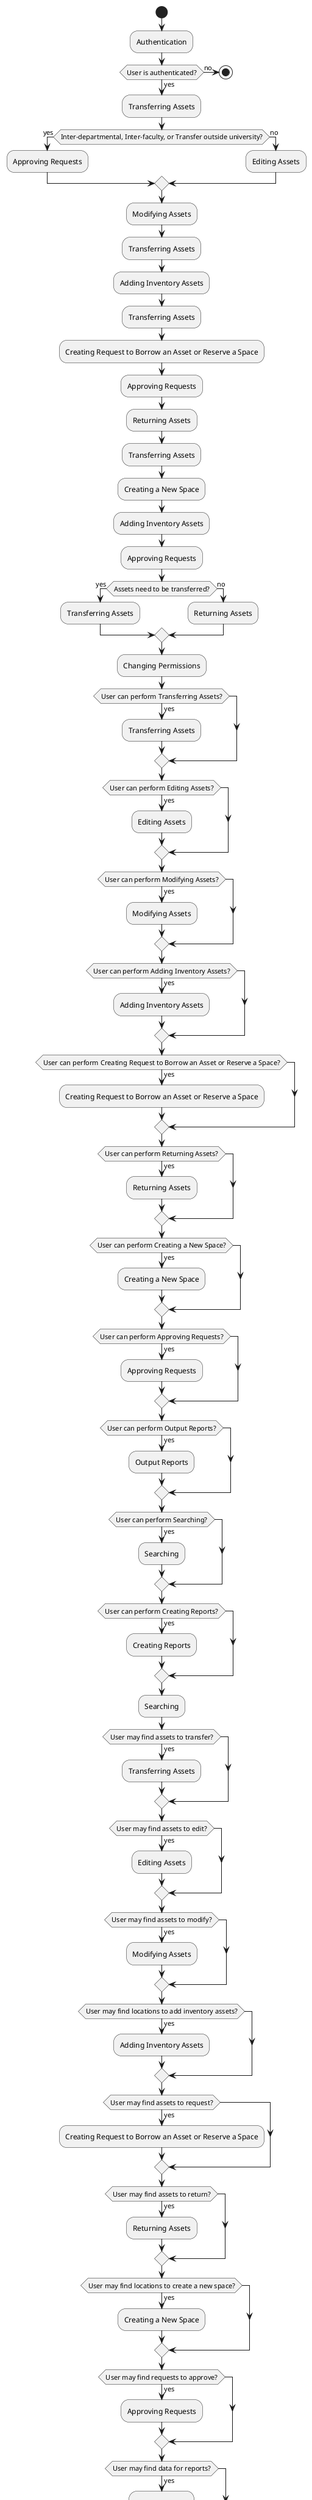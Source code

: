 @startuml
start

:Authentication;

if (User is authenticated?) then (yes)
    :Transferring Assets;
    if (Inter-departmental, Inter-faculty, or Transfer outside university?) then (yes)
        :Approving Requests;
    else (no)
        :Editing Assets;
    endif

    :Modifying Assets;
    :Transferring Assets;

    :Adding Inventory Assets;
    :Transferring Assets;

    :Creating Request to Borrow an Asset or Reserve a Space;
    :Approving Requests;

    :Returning Assets;
    :Transferring Assets;

    :Creating a New Space;
    :Adding Inventory Assets;

    :Approving Requests;
    if (Assets need to be transferred?) then (yes)
        :Transferring Assets;
    else (no)
        :Returning Assets;
    endif

    :Changing Permissions;
    if (User can perform Transferring Assets?) then (yes)
        :Transferring Assets;
    endif
    if (User can perform Editing Assets?) then (yes)
        :Editing Assets;
    endif
    if (User can perform Modifying Assets?) then (yes)
        :Modifying Assets;
    endif
    if (User can perform Adding Inventory Assets?) then (yes)
        :Adding Inventory Assets;
    endif
    if (User can perform Creating Request to Borrow an Asset or Reserve a Space?) then (yes)
        :Creating Request to Borrow an Asset or Reserve a Space;
    endif
    if (User can perform Returning Assets?) then (yes)
        :Returning Assets;
    endif
    if (User can perform Creating a New Space?) then (yes)
        :Creating a New Space;
    endif
    if (User can perform Approving Requests?) then (yes)
        :Approving Requests;
    endif
    if (User can perform Output Reports?) then (yes)
        :Output Reports;
    endif
    if (User can perform Searching?) then (yes)
        :Searching;
    endif
    if (User can perform Creating Reports?) then (yes)
        :Creating Reports;
    endif

    :Searching;
    if (User may find assets to transfer?) then (yes)
        :Transferring Assets;
    endif
    if (User may find assets to edit?) then (yes)
        :Editing Assets;
    endif
    if (User may find assets to modify?) then (yes)
        :Modifying Assets;
    endif
    if (User may find locations to add inventory assets?) then (yes)
        :Adding Inventory Assets;
    endif
    if (User may find assets to request?) then (yes)
        :Creating Request to Borrow an Asset or Reserve a Space;
    endif
    if (User may find assets to return?) then (yes)
        :Returning Assets;
    endif
    if (User may find locations to create a new space?) then (yes)
        :Creating a New Space;
    endif
    if (User may find requests to approve?) then (yes)
        :Approving Requests;
    endif
    if (User may find data for reports?) then (yes)
        :Output Reports;
    endif
    if (User may find data for creating reports?) then (yes)
        :Creating Reports;
    endif

    :Output Reports;
    :Searching;

    :Creating Reports;
    :Searching;
else (no)
    stop
endif

stop
@enduml